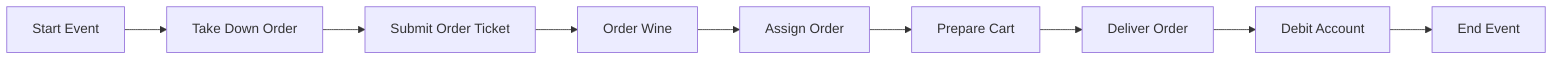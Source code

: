 graph LR
A[Start Event] --> B[Take Down Order]
B --> C[Submit Order Ticket]
C --> D[Order Wine]
D --> E[Assign Order]
E --> F[Prepare Cart]
F --> G[Deliver Order]
G --> H[Debit Account]
H --> I[End Event]